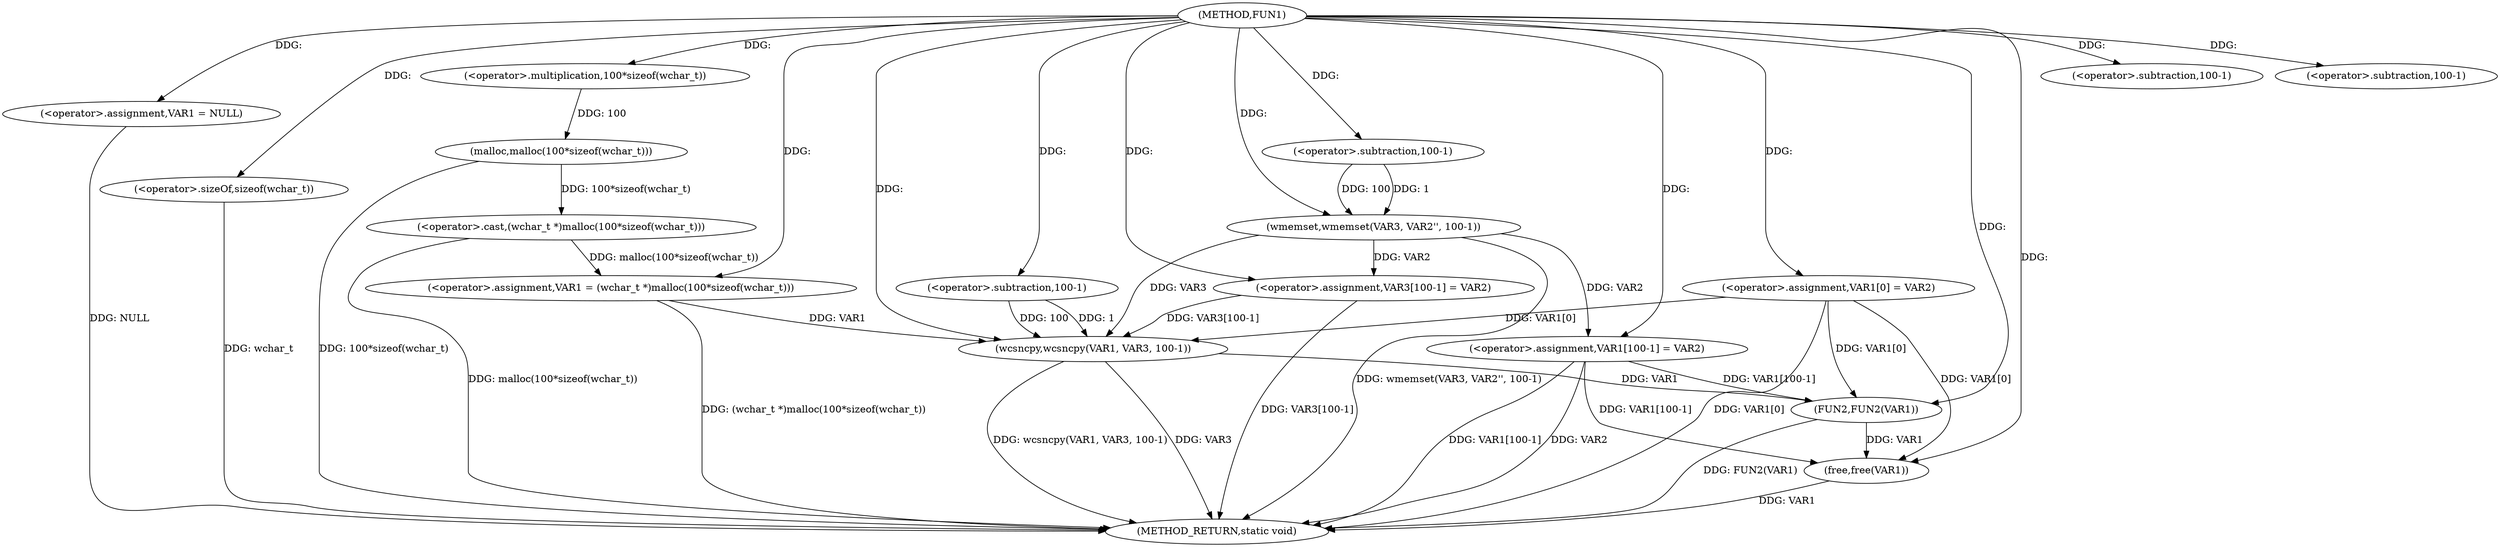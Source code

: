 digraph FUN1 {  
"1000100" [label = "(METHOD,FUN1)" ]
"1000152" [label = "(METHOD_RETURN,static void)" ]
"1000103" [label = "(<operator>.assignment,VAR1 = NULL)" ]
"1000106" [label = "(<operator>.assignment,VAR1 = (wchar_t *)malloc(100*sizeof(wchar_t)))" ]
"1000108" [label = "(<operator>.cast,(wchar_t *)malloc(100*sizeof(wchar_t)))" ]
"1000110" [label = "(malloc,malloc(100*sizeof(wchar_t)))" ]
"1000111" [label = "(<operator>.multiplication,100*sizeof(wchar_t))" ]
"1000113" [label = "(<operator>.sizeOf,sizeof(wchar_t))" ]
"1000115" [label = "(<operator>.assignment,VAR1[0] = VAR2)" ]
"1000122" [label = "(wmemset,wmemset(VAR3, VAR2'', 100-1))" ]
"1000125" [label = "(<operator>.subtraction,100-1)" ]
"1000128" [label = "(<operator>.assignment,VAR3[100-1] = VAR2)" ]
"1000131" [label = "(<operator>.subtraction,100-1)" ]
"1000135" [label = "(wcsncpy,wcsncpy(VAR1, VAR3, 100-1))" ]
"1000138" [label = "(<operator>.subtraction,100-1)" ]
"1000141" [label = "(<operator>.assignment,VAR1[100-1] = VAR2)" ]
"1000144" [label = "(<operator>.subtraction,100-1)" ]
"1000148" [label = "(FUN2,FUN2(VAR1))" ]
"1000150" [label = "(free,free(VAR1))" ]
  "1000141" -> "1000152"  [ label = "DDG: VAR1[100-1]"] 
  "1000106" -> "1000152"  [ label = "DDG: (wchar_t *)malloc(100*sizeof(wchar_t))"] 
  "1000150" -> "1000152"  [ label = "DDG: VAR1"] 
  "1000103" -> "1000152"  [ label = "DDG: NULL"] 
  "1000113" -> "1000152"  [ label = "DDG: wchar_t"] 
  "1000148" -> "1000152"  [ label = "DDG: FUN2(VAR1)"] 
  "1000122" -> "1000152"  [ label = "DDG: wmemset(VAR3, VAR2'', 100-1)"] 
  "1000128" -> "1000152"  [ label = "DDG: VAR3[100-1]"] 
  "1000135" -> "1000152"  [ label = "DDG: wcsncpy(VAR1, VAR3, 100-1)"] 
  "1000108" -> "1000152"  [ label = "DDG: malloc(100*sizeof(wchar_t))"] 
  "1000141" -> "1000152"  [ label = "DDG: VAR2"] 
  "1000110" -> "1000152"  [ label = "DDG: 100*sizeof(wchar_t)"] 
  "1000115" -> "1000152"  [ label = "DDG: VAR1[0]"] 
  "1000135" -> "1000152"  [ label = "DDG: VAR3"] 
  "1000100" -> "1000103"  [ label = "DDG: "] 
  "1000108" -> "1000106"  [ label = "DDG: malloc(100*sizeof(wchar_t))"] 
  "1000100" -> "1000106"  [ label = "DDG: "] 
  "1000110" -> "1000108"  [ label = "DDG: 100*sizeof(wchar_t)"] 
  "1000111" -> "1000110"  [ label = "DDG: 100"] 
  "1000100" -> "1000111"  [ label = "DDG: "] 
  "1000100" -> "1000113"  [ label = "DDG: "] 
  "1000100" -> "1000115"  [ label = "DDG: "] 
  "1000100" -> "1000122"  [ label = "DDG: "] 
  "1000125" -> "1000122"  [ label = "DDG: 100"] 
  "1000125" -> "1000122"  [ label = "DDG: 1"] 
  "1000100" -> "1000125"  [ label = "DDG: "] 
  "1000122" -> "1000128"  [ label = "DDG: VAR2"] 
  "1000100" -> "1000128"  [ label = "DDG: "] 
  "1000100" -> "1000131"  [ label = "DDG: "] 
  "1000106" -> "1000135"  [ label = "DDG: VAR1"] 
  "1000115" -> "1000135"  [ label = "DDG: VAR1[0]"] 
  "1000100" -> "1000135"  [ label = "DDG: "] 
  "1000122" -> "1000135"  [ label = "DDG: VAR3"] 
  "1000128" -> "1000135"  [ label = "DDG: VAR3[100-1]"] 
  "1000138" -> "1000135"  [ label = "DDG: 100"] 
  "1000138" -> "1000135"  [ label = "DDG: 1"] 
  "1000100" -> "1000138"  [ label = "DDG: "] 
  "1000100" -> "1000141"  [ label = "DDG: "] 
  "1000122" -> "1000141"  [ label = "DDG: VAR2"] 
  "1000100" -> "1000144"  [ label = "DDG: "] 
  "1000141" -> "1000148"  [ label = "DDG: VAR1[100-1]"] 
  "1000135" -> "1000148"  [ label = "DDG: VAR1"] 
  "1000115" -> "1000148"  [ label = "DDG: VAR1[0]"] 
  "1000100" -> "1000148"  [ label = "DDG: "] 
  "1000141" -> "1000150"  [ label = "DDG: VAR1[100-1]"] 
  "1000148" -> "1000150"  [ label = "DDG: VAR1"] 
  "1000115" -> "1000150"  [ label = "DDG: VAR1[0]"] 
  "1000100" -> "1000150"  [ label = "DDG: "] 
}
